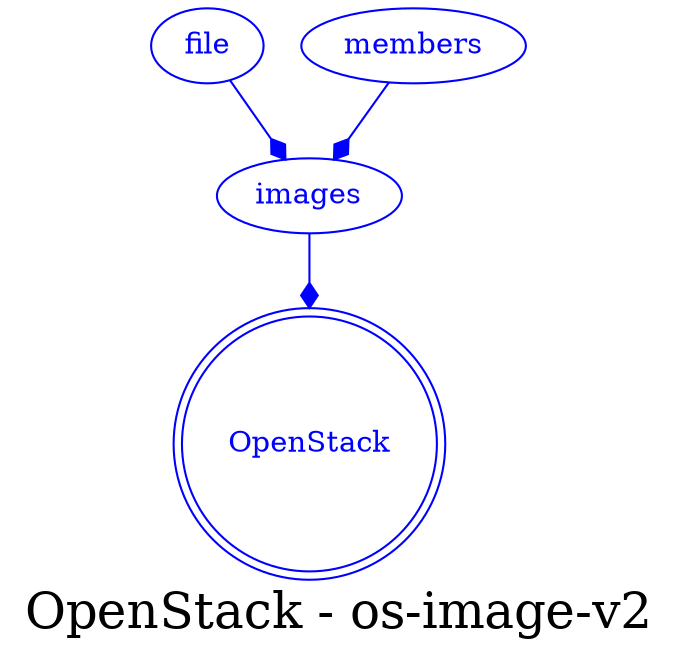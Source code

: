 digraph LexiconGraph {
graph[label="OpenStack - os-image-v2", fontsize=24]
splines=true
"OpenStack" [color=blue, fontcolor=blue, shape=doublecircle]
"images" -> "OpenStack" [color=blue, fontcolor=blue, arrowhead=diamond, arrowtail=none]
"images" [color=blue, fontcolor=blue, shape=ellipse]
"file" -> "images" [color=blue, fontcolor=blue, arrowhead=diamond, arrowtail=none]
"file" [color=blue, fontcolor=blue, shape=ellipse]
"members" -> "images" [color=blue, fontcolor=blue, arrowhead=diamond, arrowtail=none]
"members" [color=blue, fontcolor=blue, shape=ellipse]
}
